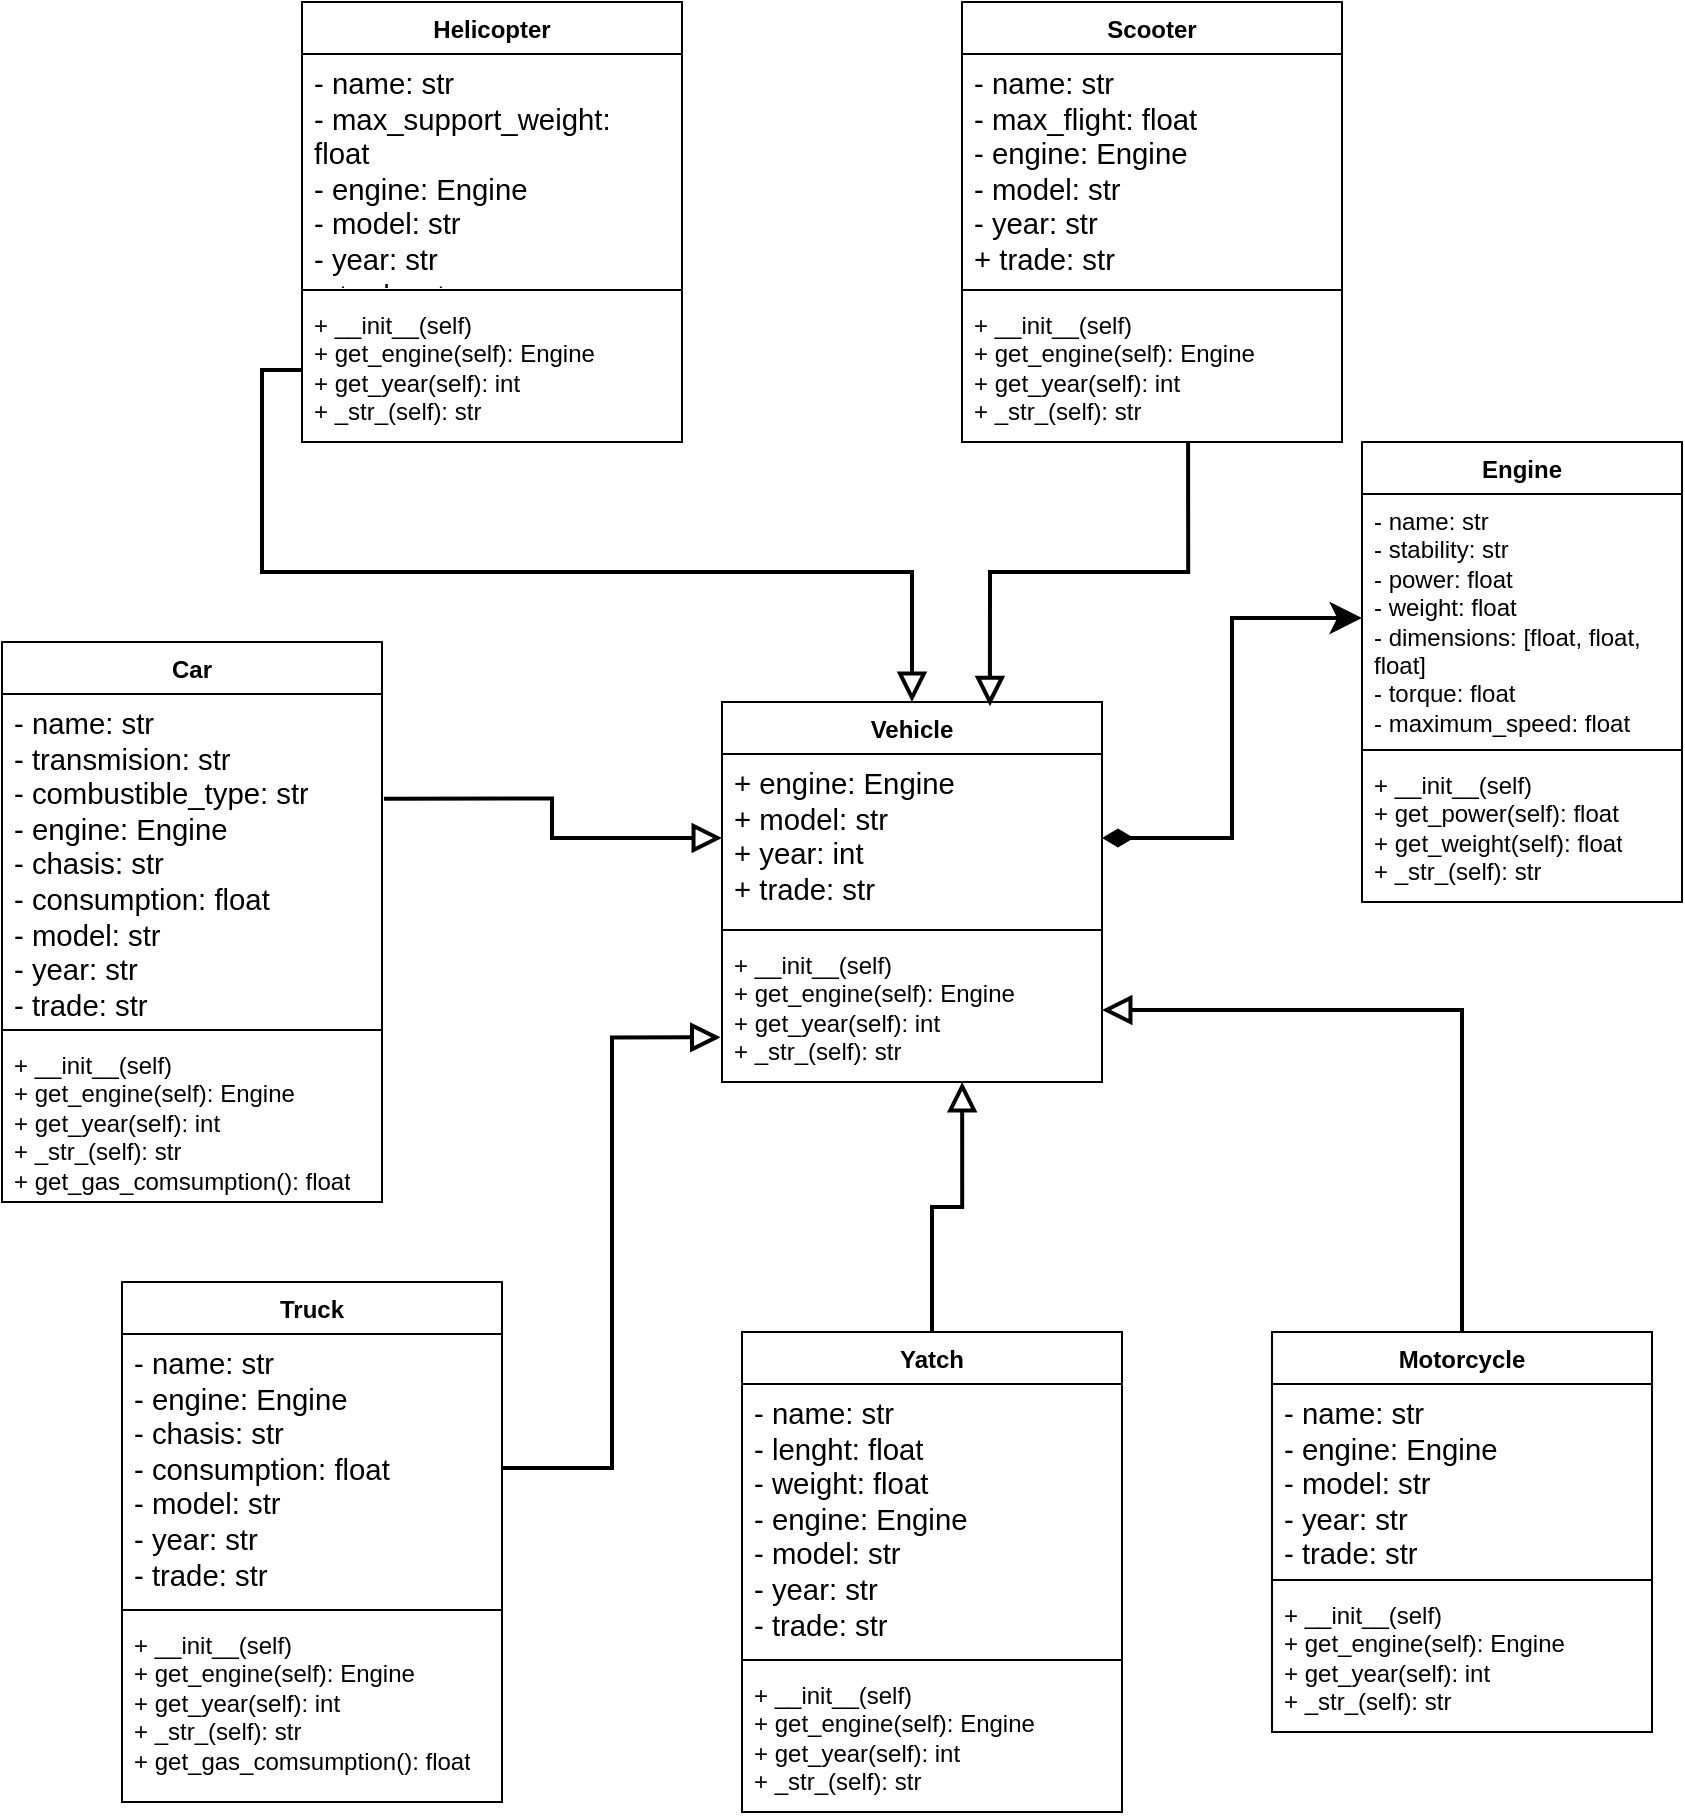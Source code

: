 <mxfile version="24.2.3" type="github">
  <diagram name="Página-1" id="eedE-8vt8fwJeMrb7Yjk">
    <mxGraphModel dx="1862" dy="1720" grid="1" gridSize="10" guides="1" tooltips="1" connect="1" arrows="1" fold="1" page="1" pageScale="1" pageWidth="827" pageHeight="1169" math="0" shadow="0">
      <root>
        <mxCell id="0" />
        <mxCell id="1" parent="0" />
        <mxCell id="3gyT0xV3nA0QMdRELgvz-1" value="Engine" style="swimlane;fontStyle=1;align=center;verticalAlign=top;childLayout=stackLayout;horizontal=1;startSize=26;horizontalStack=0;resizeParent=1;resizeParentMax=0;resizeLast=0;collapsible=1;marginBottom=0;whiteSpace=wrap;html=1;" parent="1" vertex="1">
          <mxGeometry x="660" y="-30" width="160" height="230" as="geometry" />
        </mxCell>
        <mxCell id="3gyT0xV3nA0QMdRELgvz-2" value="- name: str&lt;div&gt;-&amp;nbsp;&lt;span style=&quot;background-color: initial;&quot;&gt;stability: str&lt;/span&gt;&lt;/div&gt;&lt;div&gt;&lt;span style=&quot;background-color: initial;&quot;&gt;- power: float&lt;/span&gt;&lt;/div&gt;&lt;div&gt;&lt;span style=&quot;background-color: initial;&quot;&gt;- weight: float&lt;/span&gt;&lt;/div&gt;&lt;div&gt;&lt;span style=&quot;background-color: initial;&quot;&gt;- dimensions: [float, float, float]&lt;/span&gt;&lt;/div&gt;&lt;div&gt;&lt;span style=&quot;background-color: initial;&quot;&gt;- torque: float&lt;/span&gt;&lt;/div&gt;&lt;div&gt;&lt;span style=&quot;background-color: initial;&quot;&gt;- maximum_speed: float&lt;/span&gt;&lt;/div&gt;&lt;p class=&quot;MsoNormal&quot;&gt;&lt;span lang=&quot;ES-CO&quot;&gt;&lt;/span&gt;&lt;/p&gt;&lt;div&gt;&lt;br&gt;&lt;div&gt;&lt;br&gt;&lt;/div&gt;&lt;/div&gt;" style="text;strokeColor=none;fillColor=none;align=left;verticalAlign=top;spacingLeft=4;spacingRight=4;overflow=hidden;rotatable=0;points=[[0,0.5],[1,0.5]];portConstraint=eastwest;whiteSpace=wrap;html=1;" parent="3gyT0xV3nA0QMdRELgvz-1" vertex="1">
          <mxGeometry y="26" width="160" height="124" as="geometry" />
        </mxCell>
        <mxCell id="3gyT0xV3nA0QMdRELgvz-3" value="" style="line;strokeWidth=1;fillColor=none;align=left;verticalAlign=middle;spacingTop=-1;spacingLeft=3;spacingRight=3;rotatable=0;labelPosition=right;points=[];portConstraint=eastwest;strokeColor=inherit;" parent="3gyT0xV3nA0QMdRELgvz-1" vertex="1">
          <mxGeometry y="150" width="160" height="8" as="geometry" />
        </mxCell>
        <mxCell id="3gyT0xV3nA0QMdRELgvz-4" value="+ __init__(self)&lt;div&gt;+ get_power(self): float&lt;/div&gt;&lt;div&gt;+ get_weight(self): float&lt;/div&gt;&lt;div&gt;+ _str_(self): str&lt;/div&gt;" style="text;strokeColor=none;fillColor=none;align=left;verticalAlign=top;spacingLeft=4;spacingRight=4;overflow=hidden;rotatable=0;points=[[0,0.5],[1,0.5]];portConstraint=eastwest;whiteSpace=wrap;html=1;" parent="3gyT0xV3nA0QMdRELgvz-1" vertex="1">
          <mxGeometry y="158" width="160" height="72" as="geometry" />
        </mxCell>
        <mxCell id="3gyT0xV3nA0QMdRELgvz-5" value="Vehicle" style="swimlane;fontStyle=1;align=center;verticalAlign=top;childLayout=stackLayout;horizontal=1;startSize=26;horizontalStack=0;resizeParent=1;resizeParentMax=0;resizeLast=0;collapsible=1;marginBottom=0;whiteSpace=wrap;html=1;direction=east;" parent="1" vertex="1">
          <mxGeometry x="340" y="100" width="190" height="190" as="geometry">
            <mxRectangle x="200" y="150" width="80" height="30" as="alternateBounds" />
          </mxGeometry>
        </mxCell>
        <mxCell id="3gyT0xV3nA0QMdRELgvz-6" value="&lt;div&gt;&lt;div&gt;&lt;span style=&quot;background-color: initial; font-family: Calibri, sans-serif; font-size: 11pt;&quot;&gt;+ engine: Engine&lt;/span&gt;&lt;/div&gt;&lt;div&gt;&lt;span style=&quot;font-family: Calibri, sans-serif; font-size: 11pt; background-color: initial;&quot;&gt;+ model: str&lt;/span&gt;&lt;/div&gt;&lt;div&gt;&lt;span style=&quot;font-family: Calibri, sans-serif; font-size: 11pt; background-color: initial;&quot;&gt;+ year: int&lt;/span&gt;&lt;/div&gt;&lt;div&gt;&lt;font face=&quot;Calibri, sans-serif&quot;&gt;&lt;span style=&quot;font-size: 14.667px;&quot;&gt;+ trade: str&lt;/span&gt;&lt;/font&gt;&lt;/div&gt;&lt;/div&gt;" style="text;strokeColor=none;fillColor=none;align=left;verticalAlign=top;spacingLeft=4;spacingRight=4;overflow=hidden;rotatable=0;points=[[0,0.5],[1,0.5]];portConstraint=eastwest;whiteSpace=wrap;html=1;" parent="3gyT0xV3nA0QMdRELgvz-5" vertex="1">
          <mxGeometry y="26" width="190" height="84" as="geometry" />
        </mxCell>
        <mxCell id="3gyT0xV3nA0QMdRELgvz-7" value="" style="line;strokeWidth=1;fillColor=none;align=left;verticalAlign=middle;spacingTop=-1;spacingLeft=3;spacingRight=3;rotatable=0;labelPosition=right;points=[];portConstraint=eastwest;strokeColor=inherit;" parent="3gyT0xV3nA0QMdRELgvz-5" vertex="1">
          <mxGeometry y="110" width="190" height="8" as="geometry" />
        </mxCell>
        <mxCell id="3gyT0xV3nA0QMdRELgvz-8" value="+ __init__(self)&lt;div&gt;+ get_engine(self): Engine&lt;/div&gt;&lt;div&gt;+ get_year(self): int&lt;/div&gt;&lt;div&gt;+ _str_(self): str&lt;br&gt;&lt;div&gt;&lt;br&gt;&lt;/div&gt;&lt;p class=&quot;MsoNormal&quot;&gt;&lt;span lang=&quot;ES-CO&quot;&gt;&lt;/span&gt;&lt;/p&gt;&lt;/div&gt;" style="text;strokeColor=none;fillColor=none;align=left;verticalAlign=top;spacingLeft=4;spacingRight=4;overflow=hidden;rotatable=0;points=[[0,0.5],[1,0.5]];portConstraint=eastwest;whiteSpace=wrap;html=1;" parent="3gyT0xV3nA0QMdRELgvz-5" vertex="1">
          <mxGeometry y="118" width="190" height="72" as="geometry" />
        </mxCell>
        <mxCell id="3gyT0xV3nA0QMdRELgvz-9" style="edgeStyle=orthogonalEdgeStyle;rounded=0;orthogonalLoop=1;jettySize=auto;html=1;exitX=0;exitY=0.5;exitDx=0;exitDy=0;strokeColor=none;endArrow=diamondThin;endFill=1;" parent="1" source="3gyT0xV3nA0QMdRELgvz-2" target="3gyT0xV3nA0QMdRELgvz-6" edge="1">
          <mxGeometry relative="1" as="geometry" />
        </mxCell>
        <mxCell id="3gyT0xV3nA0QMdRELgvz-10" style="edgeStyle=orthogonalEdgeStyle;rounded=0;orthogonalLoop=1;jettySize=auto;html=1;exitX=1;exitY=0.5;exitDx=0;exitDy=0;entryX=0;entryY=0.5;entryDx=0;entryDy=0;endArrow=classic;endFill=1;strokeWidth=2;startArrow=diamondThin;startFill=1;endSize=10;startSize=10;" parent="1" source="3gyT0xV3nA0QMdRELgvz-6" target="3gyT0xV3nA0QMdRELgvz-2" edge="1">
          <mxGeometry relative="1" as="geometry" />
        </mxCell>
        <mxCell id="3gyT0xV3nA0QMdRELgvz-11" style="edgeStyle=orthogonalEdgeStyle;rounded=0;orthogonalLoop=1;jettySize=auto;html=1;exitX=0.5;exitY=0;exitDx=0;exitDy=0;entryX=1;entryY=0.5;entryDx=0;entryDy=0;strokeWidth=2;endArrow=block;endFill=0;endSize=10;startSize=10;" parent="1" source="3gyT0xV3nA0QMdRELgvz-12" target="3gyT0xV3nA0QMdRELgvz-8" edge="1">
          <mxGeometry relative="1" as="geometry">
            <Array as="points">
              <mxPoint x="710" y="254" />
            </Array>
          </mxGeometry>
        </mxCell>
        <mxCell id="3gyT0xV3nA0QMdRELgvz-12" value="Motorcycle" style="swimlane;fontStyle=1;align=center;verticalAlign=top;childLayout=stackLayout;horizontal=1;startSize=26;horizontalStack=0;resizeParent=1;resizeParentMax=0;resizeLast=0;collapsible=1;marginBottom=0;whiteSpace=wrap;html=1;direction=east;" parent="1" vertex="1">
          <mxGeometry x="615" y="415" width="190" height="200" as="geometry">
            <mxRectangle x="200" y="150" width="80" height="30" as="alternateBounds" />
          </mxGeometry>
        </mxCell>
        <mxCell id="3gyT0xV3nA0QMdRELgvz-13" value="&lt;div&gt;&lt;div&gt;&lt;span style=&quot;font-size:11.0pt;line-height:&lt;br/&gt;107%;font-family:&amp;quot;Calibri&amp;quot;,sans-serif;mso-ascii-theme-font:minor-latin;&lt;br/&gt;mso-fareast-font-family:Calibri;mso-fareast-theme-font:minor-latin;mso-hansi-theme-font:&lt;br/&gt;minor-latin;mso-bidi-font-family:&amp;quot;Times New Roman&amp;quot;;mso-bidi-theme-font:minor-bidi;&lt;br/&gt;mso-ansi-language:ES-CO;mso-fareast-language:EN-US;mso-bidi-language:AR-SA&quot; lang=&quot;ES-CO&quot;&gt;- name: str&amp;nbsp;&lt;/span&gt;&lt;/div&gt;&lt;div&gt;&lt;div&gt;&lt;span style=&quot;background-color: initial; font-family: Calibri, sans-serif; font-size: 11pt;&quot;&gt;- engine: Engine&lt;/span&gt;&lt;/div&gt;&lt;div&gt;&lt;span style=&quot;font-family: Calibri, sans-serif; font-size: 11pt; background-color: initial;&quot;&gt;- model: str&lt;/span&gt;&lt;/div&gt;&lt;div&gt;&lt;span style=&quot;font-family: Calibri, sans-serif; font-size: 11pt; background-color: initial;&quot;&gt;- year: str&lt;/span&gt;&lt;/div&gt;&lt;div&gt;&lt;font face=&quot;Calibri, sans-serif&quot;&gt;&lt;span style=&quot;font-size: 14.667px;&quot;&gt;- trade: str&lt;/span&gt;&lt;/font&gt;&lt;/div&gt;&lt;/div&gt;&lt;/div&gt;" style="text;strokeColor=none;fillColor=none;align=left;verticalAlign=top;spacingLeft=4;spacingRight=4;overflow=hidden;rotatable=0;points=[[0,0.5],[1,0.5]];portConstraint=eastwest;whiteSpace=wrap;html=1;" parent="3gyT0xV3nA0QMdRELgvz-12" vertex="1">
          <mxGeometry y="26" width="190" height="94" as="geometry" />
        </mxCell>
        <mxCell id="3gyT0xV3nA0QMdRELgvz-14" value="" style="line;strokeWidth=1;fillColor=none;align=left;verticalAlign=middle;spacingTop=-1;spacingLeft=3;spacingRight=3;rotatable=0;labelPosition=right;points=[];portConstraint=eastwest;strokeColor=inherit;" parent="3gyT0xV3nA0QMdRELgvz-12" vertex="1">
          <mxGeometry y="120" width="190" height="8" as="geometry" />
        </mxCell>
        <mxCell id="3gyT0xV3nA0QMdRELgvz-15" value="+ __init__(self)&lt;div&gt;&lt;div&gt;+ get_engine(self): Engine&lt;/div&gt;&lt;div&gt;+ get_year(self): int&lt;/div&gt;&lt;div&gt;+ _str_(self): str&lt;/div&gt;&lt;/div&gt;&lt;p class=&quot;MsoNormal&quot;&gt;&lt;span lang=&quot;ES-CO&quot;&gt;&lt;/span&gt;&lt;/p&gt;" style="text;strokeColor=none;fillColor=none;align=left;verticalAlign=top;spacingLeft=4;spacingRight=4;overflow=hidden;rotatable=0;points=[[0,0.5],[1,0.5]];portConstraint=eastwest;whiteSpace=wrap;html=1;" parent="3gyT0xV3nA0QMdRELgvz-12" vertex="1">
          <mxGeometry y="128" width="190" height="72" as="geometry" />
        </mxCell>
        <mxCell id="3gyT0xV3nA0QMdRELgvz-16" value="Yatch" style="swimlane;fontStyle=1;align=center;verticalAlign=top;childLayout=stackLayout;horizontal=1;startSize=26;horizontalStack=0;resizeParent=1;resizeParentMax=0;resizeLast=0;collapsible=1;marginBottom=0;whiteSpace=wrap;html=1;direction=east;" parent="1" vertex="1">
          <mxGeometry x="350" y="415" width="190" height="240" as="geometry">
            <mxRectangle x="200" y="150" width="80" height="30" as="alternateBounds" />
          </mxGeometry>
        </mxCell>
        <mxCell id="3gyT0xV3nA0QMdRELgvz-17" value="&lt;div&gt;&lt;div&gt;&lt;div&gt;&lt;span style=&quot;font-size: 11pt; font-family: Calibri, sans-serif;&quot; lang=&quot;ES-CO&quot;&gt;- name: str&amp;nbsp;&lt;/span&gt;&lt;/div&gt;&lt;div&gt;&lt;span style=&quot;font-size: 11pt; font-family: Calibri, sans-serif;&quot; lang=&quot;ES-CO&quot;&gt;- lenght: float&amp;nbsp;&lt;/span&gt;&lt;/div&gt;&lt;div&gt;&lt;span style=&quot;font-family: Calibri, sans-serif; font-size: 11pt; background-color: initial;&quot;&gt;- weight: float&lt;/span&gt;&lt;/div&gt;&lt;div&gt;&lt;div&gt;&lt;span style=&quot;background-color: initial; font-family: Calibri, sans-serif; font-size: 11pt;&quot;&gt;- engine: Engine&lt;/span&gt;&lt;/div&gt;&lt;div&gt;&lt;span style=&quot;font-family: Calibri, sans-serif; font-size: 11pt; background-color: initial;&quot;&gt;- model: str&lt;/span&gt;&lt;/div&gt;&lt;div&gt;&lt;span style=&quot;font-family: Calibri, sans-serif; font-size: 11pt; background-color: initial;&quot;&gt;- year: str&lt;/span&gt;&lt;/div&gt;&lt;div&gt;&lt;font face=&quot;Calibri, sans-serif&quot;&gt;&lt;span style=&quot;font-size: 14.667px;&quot;&gt;- trade: str&lt;/span&gt;&lt;/font&gt;&lt;/div&gt;&lt;/div&gt;&lt;/div&gt;&lt;/div&gt;" style="text;strokeColor=none;fillColor=none;align=left;verticalAlign=top;spacingLeft=4;spacingRight=4;overflow=hidden;rotatable=0;points=[[0,0.5],[1,0.5]];portConstraint=eastwest;whiteSpace=wrap;html=1;" parent="3gyT0xV3nA0QMdRELgvz-16" vertex="1">
          <mxGeometry y="26" width="190" height="134" as="geometry" />
        </mxCell>
        <mxCell id="3gyT0xV3nA0QMdRELgvz-18" value="" style="line;strokeWidth=1;fillColor=none;align=left;verticalAlign=middle;spacingTop=-1;spacingLeft=3;spacingRight=3;rotatable=0;labelPosition=right;points=[];portConstraint=eastwest;strokeColor=inherit;" parent="3gyT0xV3nA0QMdRELgvz-16" vertex="1">
          <mxGeometry y="160" width="190" height="8" as="geometry" />
        </mxCell>
        <mxCell id="3gyT0xV3nA0QMdRELgvz-19" value="+ __init__(self)&lt;div&gt;&lt;div&gt;+ get_engine(self): Engine&lt;/div&gt;&lt;div&gt;+ get_year(self): int&lt;/div&gt;&lt;div&gt;+ _str_(self): str&lt;/div&gt;&lt;/div&gt;&lt;p class=&quot;MsoNormal&quot;&gt;&lt;span lang=&quot;ES-CO&quot;&gt;&lt;/span&gt;&lt;/p&gt;" style="text;strokeColor=none;fillColor=none;align=left;verticalAlign=top;spacingLeft=4;spacingRight=4;overflow=hidden;rotatable=0;points=[[0,0.5],[1,0.5]];portConstraint=eastwest;whiteSpace=wrap;html=1;" parent="3gyT0xV3nA0QMdRELgvz-16" vertex="1">
          <mxGeometry y="168" width="190" height="72" as="geometry" />
        </mxCell>
        <mxCell id="3gyT0xV3nA0QMdRELgvz-20" value="Truck" style="swimlane;fontStyle=1;align=center;verticalAlign=top;childLayout=stackLayout;horizontal=1;startSize=26;horizontalStack=0;resizeParent=1;resizeParentMax=0;resizeLast=0;collapsible=1;marginBottom=0;whiteSpace=wrap;html=1;direction=east;" parent="1" vertex="1">
          <mxGeometry x="40" y="390" width="190" height="260" as="geometry">
            <mxRectangle x="200" y="150" width="80" height="30" as="alternateBounds" />
          </mxGeometry>
        </mxCell>
        <mxCell id="3gyT0xV3nA0QMdRELgvz-21" value="&lt;div&gt;&lt;div&gt;&lt;span style=&quot;font-size:11.0pt;line-height:&lt;br/&gt;107%;font-family:&amp;quot;Calibri&amp;quot;,sans-serif;mso-ascii-theme-font:minor-latin;&lt;br/&gt;mso-fareast-font-family:Calibri;mso-fareast-theme-font:minor-latin;mso-hansi-theme-font:&lt;br/&gt;minor-latin;mso-bidi-font-family:&amp;quot;Times New Roman&amp;quot;;mso-bidi-theme-font:minor-bidi;&lt;br/&gt;mso-ansi-language:ES-CO;mso-fareast-language:EN-US;mso-bidi-language:AR-SA&quot; lang=&quot;ES-CO&quot;&gt;- name: str&amp;nbsp;&lt;/span&gt;&lt;/div&gt;&lt;div&gt;&lt;span style=&quot;background-color: initial; font-family: Calibri, sans-serif; font-size: 11pt;&quot;&gt;- engine: Engine&lt;/span&gt;&lt;/div&gt;&lt;div&gt;&lt;span style=&quot;background-color: initial; font-family: Calibri, sans-serif; font-size: 11pt;&quot;&gt;- chasis: str&lt;/span&gt;&lt;/div&gt;&lt;div&gt;&lt;span style=&quot;background-color: initial; font-family: Calibri, sans-serif; font-size: 11pt;&quot;&gt;- consumption: float&lt;/span&gt;&lt;/div&gt;&lt;div&gt;&lt;div&gt;&lt;span style=&quot;font-family: Calibri, sans-serif; font-size: 11pt; background-color: initial;&quot;&gt;- model: str&lt;/span&gt;&lt;/div&gt;&lt;div&gt;&lt;span style=&quot;font-family: Calibri, sans-serif; font-size: 11pt; background-color: initial;&quot;&gt;- year: str&lt;/span&gt;&lt;/div&gt;&lt;div&gt;&lt;font face=&quot;Calibri, sans-serif&quot;&gt;&lt;span style=&quot;font-size: 14.667px;&quot;&gt;- trade: str&lt;/span&gt;&lt;/font&gt;&lt;/div&gt;&lt;/div&gt;&lt;/div&gt;" style="text;strokeColor=none;fillColor=none;align=left;verticalAlign=top;spacingLeft=4;spacingRight=4;overflow=hidden;rotatable=0;points=[[0,0.5],[1,0.5]];portConstraint=eastwest;whiteSpace=wrap;html=1;" parent="3gyT0xV3nA0QMdRELgvz-20" vertex="1">
          <mxGeometry y="26" width="190" height="134" as="geometry" />
        </mxCell>
        <mxCell id="3gyT0xV3nA0QMdRELgvz-22" value="" style="line;strokeWidth=1;fillColor=none;align=left;verticalAlign=middle;spacingTop=-1;spacingLeft=3;spacingRight=3;rotatable=0;labelPosition=right;points=[];portConstraint=eastwest;strokeColor=inherit;" parent="3gyT0xV3nA0QMdRELgvz-20" vertex="1">
          <mxGeometry y="160" width="190" height="8" as="geometry" />
        </mxCell>
        <mxCell id="3gyT0xV3nA0QMdRELgvz-23" value="+ __init__(self)&lt;div&gt;&lt;div&gt;+ get_engine(self): Engine&lt;/div&gt;&lt;div&gt;+ get_year(self): int&lt;/div&gt;&lt;div&gt;+ _str_(self): str&lt;/div&gt;&lt;div&gt;+&amp;nbsp;&lt;span style=&quot;background-color: initial;&quot;&gt;get_gas_comsumption(): float&lt;/span&gt;&lt;/div&gt;&lt;/div&gt;&lt;p class=&quot;MsoNormal&quot;&gt;&lt;span lang=&quot;ES-CO&quot;&gt;&lt;/span&gt;&lt;/p&gt;" style="text;strokeColor=none;fillColor=none;align=left;verticalAlign=top;spacingLeft=4;spacingRight=4;overflow=hidden;rotatable=0;points=[[0,0.5],[1,0.5]];portConstraint=eastwest;whiteSpace=wrap;html=1;" parent="3gyT0xV3nA0QMdRELgvz-20" vertex="1">
          <mxGeometry y="168" width="190" height="92" as="geometry" />
        </mxCell>
        <mxCell id="3gyT0xV3nA0QMdRELgvz-24" value="Car" style="swimlane;fontStyle=1;align=center;verticalAlign=top;childLayout=stackLayout;horizontal=1;startSize=26;horizontalStack=0;resizeParent=1;resizeParentMax=0;resizeLast=0;collapsible=1;marginBottom=0;whiteSpace=wrap;html=1;direction=east;" parent="1" vertex="1">
          <mxGeometry x="-20" y="70" width="190" height="280" as="geometry">
            <mxRectangle x="200" y="150" width="80" height="30" as="alternateBounds" />
          </mxGeometry>
        </mxCell>
        <mxCell id="3gyT0xV3nA0QMdRELgvz-25" value="&lt;div&gt;&lt;div&gt;&lt;span style=&quot;font-size:11.0pt;line-height:&lt;br/&gt;107%;font-family:&amp;quot;Calibri&amp;quot;,sans-serif;mso-ascii-theme-font:minor-latin;&lt;br/&gt;mso-fareast-font-family:Calibri;mso-fareast-theme-font:minor-latin;mso-hansi-theme-font:&lt;br/&gt;minor-latin;mso-bidi-font-family:&amp;quot;Times New Roman&amp;quot;;mso-bidi-theme-font:minor-bidi;&lt;br/&gt;mso-ansi-language:ES-CO;mso-fareast-language:EN-US;mso-bidi-language:AR-SA&quot; lang=&quot;ES-CO&quot;&gt;- name: str&lt;/span&gt;&lt;/div&gt;&lt;div&gt;&lt;font face=&quot;Calibri, sans-serif&quot;&gt;&lt;span style=&quot;font-size: 14.667px;&quot;&gt;- transmision: str&lt;/span&gt;&lt;/font&gt;&lt;/div&gt;&lt;div&gt;&lt;font face=&quot;Calibri, sans-serif&quot;&gt;&lt;span style=&quot;font-size: 14.667px;&quot;&gt;- combustible_type: str&lt;/span&gt;&lt;/font&gt;&lt;/div&gt;&lt;div&gt;&lt;div&gt;&lt;span style=&quot;background-color: initial; font-family: Calibri, sans-serif; font-size: 11pt;&quot;&gt;- engine: Engine&lt;/span&gt;&lt;/div&gt;&lt;div&gt;&lt;span style=&quot;font-family: Calibri, sans-serif; font-size: 11pt; background-color: initial;&quot;&gt;- chasis: str&lt;/span&gt;&lt;/div&gt;&lt;div&gt;&lt;span style=&quot;font-family: Calibri, sans-serif; font-size: 11pt; background-color: initial;&quot;&gt;- consumption: float&lt;/span&gt;&lt;/div&gt;&lt;div&gt;&lt;span style=&quot;font-family: Calibri, sans-serif; font-size: 11pt; background-color: initial;&quot;&gt;- model: str&lt;/span&gt;&lt;/div&gt;&lt;div&gt;&lt;span style=&quot;font-family: Calibri, sans-serif; font-size: 11pt; background-color: initial;&quot;&gt;- year: str&lt;/span&gt;&lt;/div&gt;&lt;div&gt;&lt;font face=&quot;Calibri, sans-serif&quot;&gt;&lt;span style=&quot;font-size: 14.667px;&quot;&gt;- trade: str&lt;/span&gt;&lt;/font&gt;&lt;/div&gt;&lt;/div&gt;&lt;/div&gt;" style="text;strokeColor=none;fillColor=none;align=left;verticalAlign=top;spacingLeft=4;spacingRight=4;overflow=hidden;rotatable=0;points=[[0,0.5],[1,0.5]];portConstraint=eastwest;whiteSpace=wrap;html=1;" parent="3gyT0xV3nA0QMdRELgvz-24" vertex="1">
          <mxGeometry y="26" width="190" height="164" as="geometry" />
        </mxCell>
        <mxCell id="3gyT0xV3nA0QMdRELgvz-26" value="" style="line;strokeWidth=1;fillColor=none;align=left;verticalAlign=middle;spacingTop=-1;spacingLeft=3;spacingRight=3;rotatable=0;labelPosition=right;points=[];portConstraint=eastwest;strokeColor=inherit;" parent="3gyT0xV3nA0QMdRELgvz-24" vertex="1">
          <mxGeometry y="190" width="190" height="8" as="geometry" />
        </mxCell>
        <mxCell id="3gyT0xV3nA0QMdRELgvz-27" value="+ __init__(self)&lt;div&gt;&lt;div&gt;+ get_engine(self): Engine&lt;/div&gt;&lt;div&gt;+ get_year(self): int&lt;/div&gt;&lt;div&gt;+ _str_(self): str&lt;/div&gt;&lt;div&gt;+&amp;nbsp;&lt;span style=&quot;background-color: initial;&quot;&gt;get_gas_comsumption(): float&lt;/span&gt;&lt;br&gt;&lt;div&gt;&lt;br&gt;&lt;/div&gt;&lt;/div&gt;&lt;div&gt;&lt;br&gt;&lt;/div&gt;&lt;p class=&quot;MsoNormal&quot;&gt;&lt;span lang=&quot;ES-CO&quot;&gt;&lt;/span&gt;&lt;/p&gt;&lt;/div&gt;" style="text;strokeColor=none;fillColor=none;align=left;verticalAlign=top;spacingLeft=4;spacingRight=4;overflow=hidden;rotatable=0;points=[[0,0.5],[1,0.5]];portConstraint=eastwest;whiteSpace=wrap;html=1;" parent="3gyT0xV3nA0QMdRELgvz-24" vertex="1">
          <mxGeometry y="198" width="190" height="82" as="geometry" />
        </mxCell>
        <mxCell id="3gyT0xV3nA0QMdRELgvz-28" style="edgeStyle=orthogonalEdgeStyle;rounded=0;orthogonalLoop=1;jettySize=auto;html=1;exitX=0.5;exitY=0;exitDx=0;exitDy=0;strokeWidth=2;endArrow=block;endFill=0;endSize=10;startSize=10;entryX=0.632;entryY=1;entryDx=0;entryDy=0;entryPerimeter=0;" parent="1" source="3gyT0xV3nA0QMdRELgvz-16" target="3gyT0xV3nA0QMdRELgvz-8" edge="1">
          <mxGeometry relative="1" as="geometry">
            <mxPoint x="390" y="353" as="targetPoint" />
          </mxGeometry>
        </mxCell>
        <mxCell id="3gyT0xV3nA0QMdRELgvz-29" style="edgeStyle=orthogonalEdgeStyle;rounded=0;orthogonalLoop=1;jettySize=auto;html=1;exitX=1;exitY=0.5;exitDx=0;exitDy=0;entryX=-0.004;entryY=0.69;entryDx=0;entryDy=0;entryPerimeter=0;strokeWidth=2;endArrow=block;endFill=0;endSize=10;startSize=10;" parent="1" source="3gyT0xV3nA0QMdRELgvz-21" target="3gyT0xV3nA0QMdRELgvz-8" edge="1">
          <mxGeometry relative="1" as="geometry" />
        </mxCell>
        <mxCell id="3gyT0xV3nA0QMdRELgvz-30" style="edgeStyle=orthogonalEdgeStyle;rounded=0;orthogonalLoop=1;jettySize=auto;html=1;entryX=0;entryY=0.5;entryDx=0;entryDy=0;strokeWidth=2;endArrow=block;endFill=0;endSize=10;startSize=10;exitX=1.005;exitY=0.319;exitDx=0;exitDy=0;exitPerimeter=0;" parent="1" source="3gyT0xV3nA0QMdRELgvz-25" target="3gyT0xV3nA0QMdRELgvz-6" edge="1">
          <mxGeometry relative="1" as="geometry">
            <mxPoint x="160" y="170" as="sourcePoint" />
          </mxGeometry>
        </mxCell>
        <mxCell id="3gyT0xV3nA0QMdRELgvz-31" value="Helicopter" style="swimlane;fontStyle=1;align=center;verticalAlign=top;childLayout=stackLayout;horizontal=1;startSize=26;horizontalStack=0;resizeParent=1;resizeParentMax=0;resizeLast=0;collapsible=1;marginBottom=0;whiteSpace=wrap;html=1;direction=east;" parent="1" vertex="1">
          <mxGeometry x="130" y="-250" width="190" height="220" as="geometry">
            <mxRectangle x="200" y="150" width="80" height="30" as="alternateBounds" />
          </mxGeometry>
        </mxCell>
        <mxCell id="3gyT0xV3nA0QMdRELgvz-32" value="&lt;div&gt;&lt;span style=&quot;font-size:11.0pt;line-height:&lt;br/&gt;107%;font-family:&amp;quot;Calibri&amp;quot;,sans-serif;mso-ascii-theme-font:minor-latin;&lt;br/&gt;mso-fareast-font-family:Calibri;mso-fareast-theme-font:minor-latin;mso-hansi-theme-font:&lt;br/&gt;minor-latin;mso-bidi-font-family:&amp;quot;Times New Roman&amp;quot;;mso-bidi-theme-font:minor-bidi;&lt;br/&gt;mso-ansi-language:ES-CO;mso-fareast-language:EN-US;mso-bidi-language:AR-SA&quot; lang=&quot;ES-CO&quot;&gt;- name: str&lt;/span&gt;&lt;/div&gt;&lt;div&gt;&lt;span style=&quot;font-size:11.0pt;line-height:&lt;br/&gt;107%;font-family:&amp;quot;Calibri&amp;quot;,sans-serif;mso-ascii-theme-font:minor-latin;&lt;br/&gt;mso-fareast-font-family:Calibri;mso-fareast-theme-font:minor-latin;mso-hansi-theme-font:&lt;br/&gt;minor-latin;mso-bidi-font-family:&amp;quot;Times New Roman&amp;quot;;mso-bidi-theme-font:minor-bidi;&lt;br/&gt;mso-ansi-language:ES-CO;mso-fareast-language:EN-US;mso-bidi-language:AR-SA&quot; lang=&quot;ES-CO&quot;&gt;- max_support_weight: float&lt;/span&gt;&lt;/div&gt;&lt;div&gt;&lt;div&gt;&lt;span style=&quot;background-color: initial; font-family: Calibri, sans-serif; font-size: 11pt;&quot;&gt;- engine: Engine&lt;/span&gt;&lt;/div&gt;&lt;div&gt;&lt;span style=&quot;background-color: initial; font-family: Calibri, sans-serif; font-size: 11pt;&quot;&gt;- model: str&lt;/span&gt;&lt;br&gt;&lt;/div&gt;&lt;div&gt;&lt;span style=&quot;font-family: Calibri, sans-serif; font-size: 11pt; background-color: initial;&quot;&gt;- year: str&lt;/span&gt;&lt;/div&gt;&lt;div&gt;&lt;font face=&quot;Calibri, sans-serif&quot;&gt;&lt;span style=&quot;font-size: 14.667px;&quot;&gt;+ trade: str&lt;br&gt;&lt;/span&gt;&lt;/font&gt;&lt;/div&gt;&lt;/div&gt;" style="text;strokeColor=none;fillColor=none;align=left;verticalAlign=top;spacingLeft=4;spacingRight=4;overflow=hidden;rotatable=0;points=[[0,0.5],[1,0.5]];portConstraint=eastwest;whiteSpace=wrap;html=1;" parent="3gyT0xV3nA0QMdRELgvz-31" vertex="1">
          <mxGeometry y="26" width="190" height="114" as="geometry" />
        </mxCell>
        <mxCell id="3gyT0xV3nA0QMdRELgvz-33" value="" style="line;strokeWidth=1;fillColor=none;align=left;verticalAlign=middle;spacingTop=-1;spacingLeft=3;spacingRight=3;rotatable=0;labelPosition=right;points=[];portConstraint=eastwest;strokeColor=inherit;" parent="3gyT0xV3nA0QMdRELgvz-31" vertex="1">
          <mxGeometry y="140" width="190" height="8" as="geometry" />
        </mxCell>
        <mxCell id="3gyT0xV3nA0QMdRELgvz-34" value="&lt;div&gt;+ __init__(self)&lt;div&gt;&lt;div&gt;+ get_engine(self): Engine&lt;/div&gt;&lt;div&gt;+ get_year(self): int&lt;/div&gt;&lt;div&gt;+ _str_(self): str&lt;/div&gt;&lt;/div&gt;&lt;/div&gt;&lt;p class=&quot;MsoNormal&quot;&gt;&lt;span lang=&quot;ES-CO&quot;&gt;&lt;/span&gt;&lt;/p&gt;" style="text;strokeColor=none;fillColor=none;align=left;verticalAlign=top;spacingLeft=4;spacingRight=4;overflow=hidden;rotatable=0;points=[[0,0.5],[1,0.5]];portConstraint=eastwest;whiteSpace=wrap;html=1;" parent="3gyT0xV3nA0QMdRELgvz-31" vertex="1">
          <mxGeometry y="148" width="190" height="72" as="geometry" />
        </mxCell>
        <mxCell id="3gyT0xV3nA0QMdRELgvz-35" value="Scooter" style="swimlane;fontStyle=1;align=center;verticalAlign=top;childLayout=stackLayout;horizontal=1;startSize=26;horizontalStack=0;resizeParent=1;resizeParentMax=0;resizeLast=0;collapsible=1;marginBottom=0;whiteSpace=wrap;html=1;direction=east;" parent="1" vertex="1">
          <mxGeometry x="460" y="-250" width="190" height="220" as="geometry">
            <mxRectangle x="200" y="150" width="80" height="30" as="alternateBounds" />
          </mxGeometry>
        </mxCell>
        <mxCell id="3gyT0xV3nA0QMdRELgvz-36" value="&lt;div&gt;&lt;div&gt;&lt;span style=&quot;font-size:11.0pt;line-height:&lt;br/&gt;107%;font-family:&amp;quot;Calibri&amp;quot;,sans-serif;mso-ascii-theme-font:minor-latin;&lt;br/&gt;mso-fareast-font-family:Calibri;mso-fareast-theme-font:minor-latin;mso-hansi-theme-font:&lt;br/&gt;minor-latin;mso-bidi-font-family:&amp;quot;Times New Roman&amp;quot;;mso-bidi-theme-font:minor-bidi;&lt;br/&gt;mso-ansi-language:ES-CO;mso-fareast-language:EN-US;mso-bidi-language:AR-SA&quot; lang=&quot;ES-CO&quot;&gt;- name: str&lt;/span&gt;&lt;/div&gt;&lt;div&gt;&lt;span style=&quot;font-size:11.0pt;line-height:&lt;br/&gt;107%;font-family:&amp;quot;Calibri&amp;quot;,sans-serif;mso-ascii-theme-font:minor-latin;&lt;br/&gt;mso-fareast-font-family:Calibri;mso-fareast-theme-font:minor-latin;mso-hansi-theme-font:&lt;br/&gt;minor-latin;mso-bidi-font-family:&amp;quot;Times New Roman&amp;quot;;mso-bidi-theme-font:minor-bidi;&lt;br/&gt;mso-ansi-language:ES-CO;mso-fareast-language:EN-US;mso-bidi-language:AR-SA&quot; lang=&quot;ES-CO&quot;&gt;- max_flight: float&lt;/span&gt;&lt;/div&gt;&lt;div&gt;&lt;span style=&quot;background-color: initial; font-family: Calibri, sans-serif; font-size: 11pt;&quot;&gt;- engine: Engine&lt;/span&gt;&lt;/div&gt;&lt;div&gt;&lt;div&gt;&lt;span style=&quot;font-family: Calibri, sans-serif; font-size: 11pt; background-color: initial;&quot;&gt;- model: str&lt;/span&gt;&lt;/div&gt;&lt;div&gt;&lt;span style=&quot;font-family: Calibri, sans-serif; font-size: 11pt; background-color: initial;&quot;&gt;- year: str&lt;/span&gt;&lt;/div&gt;&lt;div&gt;&lt;font face=&quot;Calibri, sans-serif&quot;&gt;&lt;span style=&quot;font-size: 14.667px;&quot;&gt;+ trade: str&lt;/span&gt;&lt;/font&gt;&lt;/div&gt;&lt;/div&gt;&lt;/div&gt;" style="text;strokeColor=none;fillColor=none;align=left;verticalAlign=top;spacingLeft=4;spacingRight=4;overflow=hidden;rotatable=0;points=[[0,0.5],[1,0.5]];portConstraint=eastwest;whiteSpace=wrap;html=1;" parent="3gyT0xV3nA0QMdRELgvz-35" vertex="1">
          <mxGeometry y="26" width="190" height="114" as="geometry" />
        </mxCell>
        <mxCell id="3gyT0xV3nA0QMdRELgvz-37" value="" style="line;strokeWidth=1;fillColor=none;align=left;verticalAlign=middle;spacingTop=-1;spacingLeft=3;spacingRight=3;rotatable=0;labelPosition=right;points=[];portConstraint=eastwest;strokeColor=inherit;" parent="3gyT0xV3nA0QMdRELgvz-35" vertex="1">
          <mxGeometry y="140" width="190" height="8" as="geometry" />
        </mxCell>
        <mxCell id="3gyT0xV3nA0QMdRELgvz-38" value="&lt;div&gt;+ __init__(self)&lt;div&gt;&lt;div&gt;+ get_engine(self): Engine&lt;/div&gt;&lt;div&gt;+ get_year(self): int&lt;/div&gt;&lt;div&gt;+ _str_(self): str&lt;/div&gt;&lt;/div&gt;&lt;/div&gt;&lt;p class=&quot;MsoNormal&quot;&gt;&lt;span lang=&quot;ES-CO&quot;&gt;&lt;/span&gt;&lt;/p&gt;" style="text;strokeColor=none;fillColor=none;align=left;verticalAlign=top;spacingLeft=4;spacingRight=4;overflow=hidden;rotatable=0;points=[[0,0.5],[1,0.5]];portConstraint=eastwest;whiteSpace=wrap;html=1;" parent="3gyT0xV3nA0QMdRELgvz-35" vertex="1">
          <mxGeometry y="148" width="190" height="72" as="geometry" />
        </mxCell>
        <mxCell id="3gyT0xV3nA0QMdRELgvz-40" style="edgeStyle=orthogonalEdgeStyle;rounded=0;orthogonalLoop=1;jettySize=auto;html=1;exitX=0;exitY=0.5;exitDx=0;exitDy=0;strokeWidth=2;endArrow=block;endFill=0;endSize=10;startSize=10;" parent="1" source="3gyT0xV3nA0QMdRELgvz-34" target="3gyT0xV3nA0QMdRELgvz-5" edge="1">
          <mxGeometry relative="1" as="geometry" />
        </mxCell>
        <mxCell id="3gyT0xV3nA0QMdRELgvz-41" style="edgeStyle=orthogonalEdgeStyle;rounded=0;orthogonalLoop=1;jettySize=auto;html=1;exitX=0.595;exitY=1;exitDx=0;exitDy=0;entryX=0.705;entryY=0.011;entryDx=0;entryDy=0;entryPerimeter=0;exitPerimeter=0;strokeWidth=2;endSize=10;startSize=10;endArrow=block;endFill=0;" parent="1" source="3gyT0xV3nA0QMdRELgvz-38" target="3gyT0xV3nA0QMdRELgvz-5" edge="1">
          <mxGeometry relative="1" as="geometry" />
        </mxCell>
      </root>
    </mxGraphModel>
  </diagram>
</mxfile>
